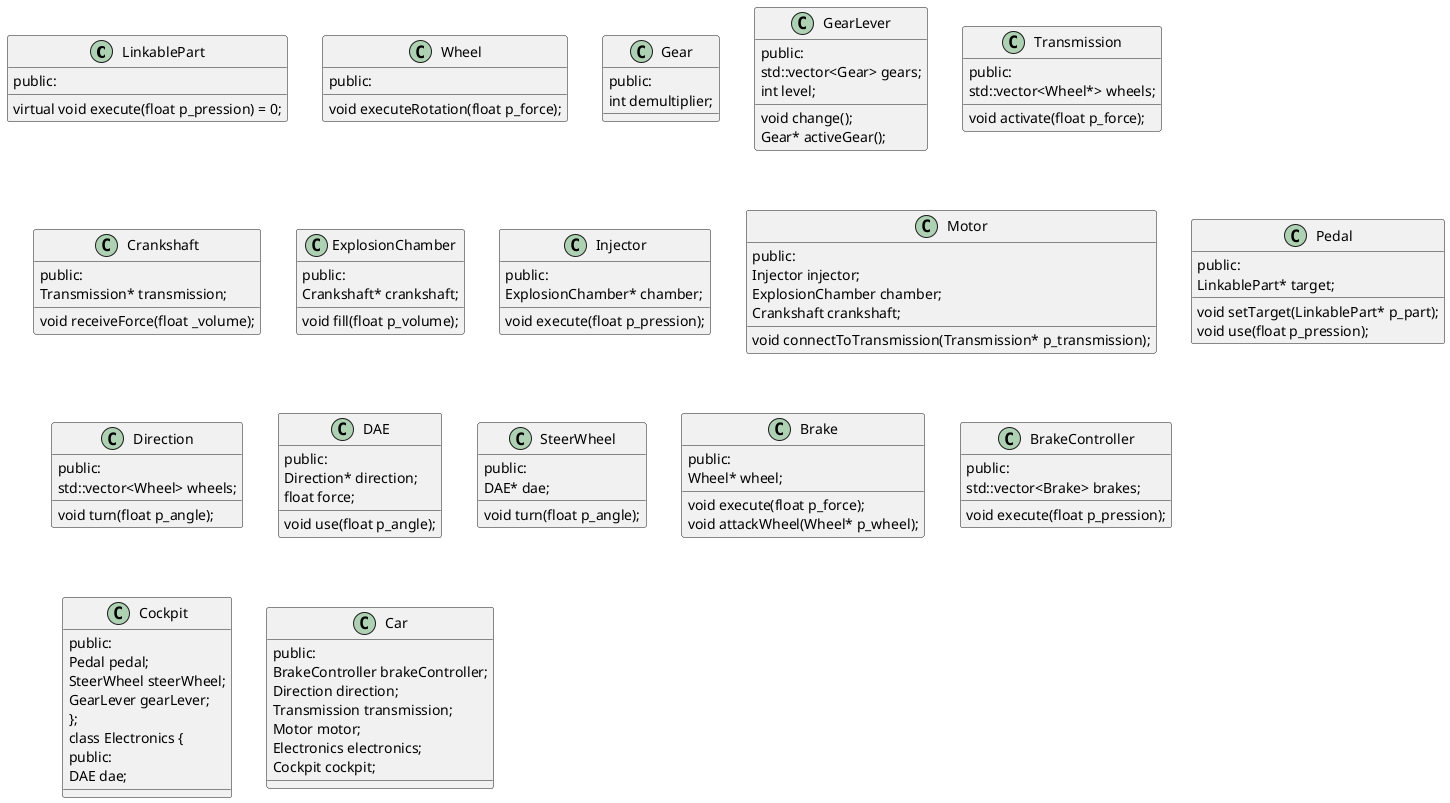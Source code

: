 @startuml uml
class LinkablePart {
public:
    virtual void execute(float p_pression) = 0;
}

class Wheel {
public:
    void executeRotation(float p_force);
}

class Gear {
public:
    int demultiplier;
}


class GearLever {
public:
    std::vector<Gear> gears;
    int level;
    void change();
    Gear* activeGear();
}

class Transmission {
public:
    std::vector<Wheel*> wheels;
    void activate(float p_force);
}

class Crankshaft {
public:
    Transmission* transmission;
    void receiveForce(float _volume);
}

class ExplosionChamber {
public:
    Crankshaft* crankshaft;
    void fill(float p_volume);
}

class Injector {
public:
    ExplosionChamber* chamber;
    void execute(float p_pression);
}

class Motor {
public:
    Injector injector;
    ExplosionChamber chamber;
    Crankshaft crankshaft;
    void connectToTransmission(Transmission* p_transmission);
}

class Pedal {
public:
    LinkablePart* target;
    void setTarget(LinkablePart* p_part);
    void use(float p_pression);
}

class Direction {
public:
    std::vector<Wheel> wheels;
    void turn(float p_angle);
}

class DAE {
public:
    Direction* direction;
    float force;
    void use(float p_angle);
}

class SteerWheel {
public:
    DAE* dae;
    void turn(float p_angle);
}

class Brake {
public:
    Wheel* wheel;
    void execute(float p_force);
    void attackWheel(Wheel* p_wheel);
}

class BrakeController {
public:
    std::vector<Brake> brakes;
    void execute(float p_pression);
}

class Cockpit {
public:
    Pedal pedal;
    SteerWheel steerWheel;
    GearLever gearLever;
};
class Electronics {
public:
    DAE dae;
}

class Car {
public:
    BrakeController brakeController;
    Direction direction;
    Transmission transmission;
    Motor motor;
    Electronics electronics;
    Cockpit cockpit;
}

@enduml